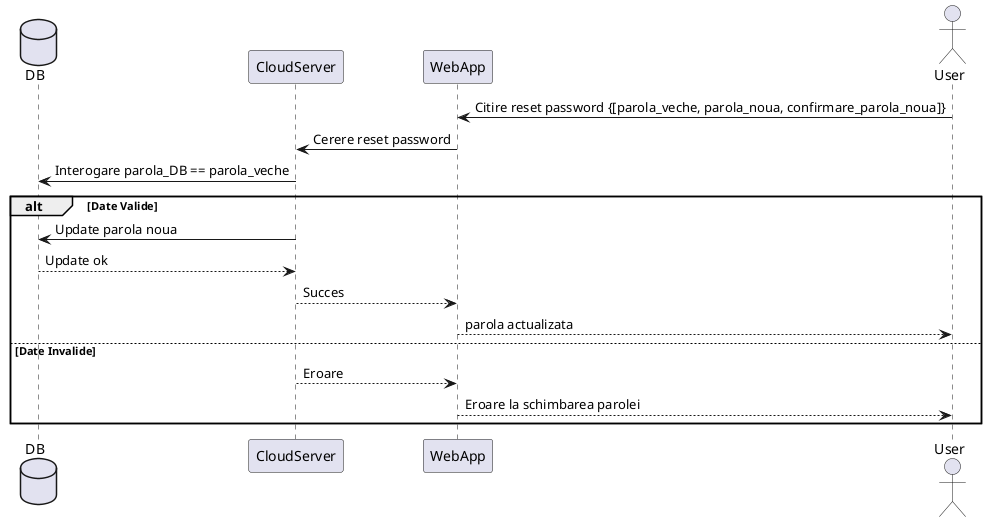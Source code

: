 @startuml Reset_password

database DB
participant CloudServer
participant WebApp
actor User

User -> WebApp: Citire reset password {[parola_veche, parola_noua, confirmare_parola_noua]}
WebApp -> CloudServer: Cerere reset password
CloudServer -> DB: Interogare parola_DB == parola_veche
alt Date Valide
    CloudServer -> DB: Update parola noua
    DB --> CloudServer: Update ok
    CloudServer --> WebApp: Succes
    WebApp --> User: parola actualizata
else Date Invalide
    CloudServer --> WebApp: Eroare
    WebApp --> User: Eroare la schimbarea parolei
end

@enduml